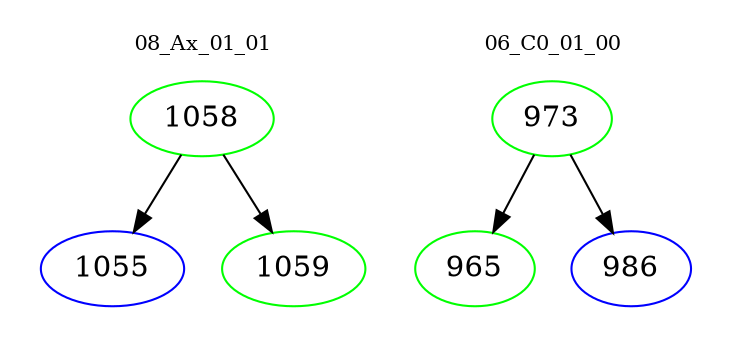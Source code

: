 digraph{
subgraph cluster_0 {
color = white
label = "08_Ax_01_01";
fontsize=10;
T0_1058 [label="1058", color="green"]
T0_1058 -> T0_1055 [color="black"]
T0_1055 [label="1055", color="blue"]
T0_1058 -> T0_1059 [color="black"]
T0_1059 [label="1059", color="green"]
}
subgraph cluster_1 {
color = white
label = "06_C0_01_00";
fontsize=10;
T1_973 [label="973", color="green"]
T1_973 -> T1_965 [color="black"]
T1_965 [label="965", color="green"]
T1_973 -> T1_986 [color="black"]
T1_986 [label="986", color="blue"]
}
}
